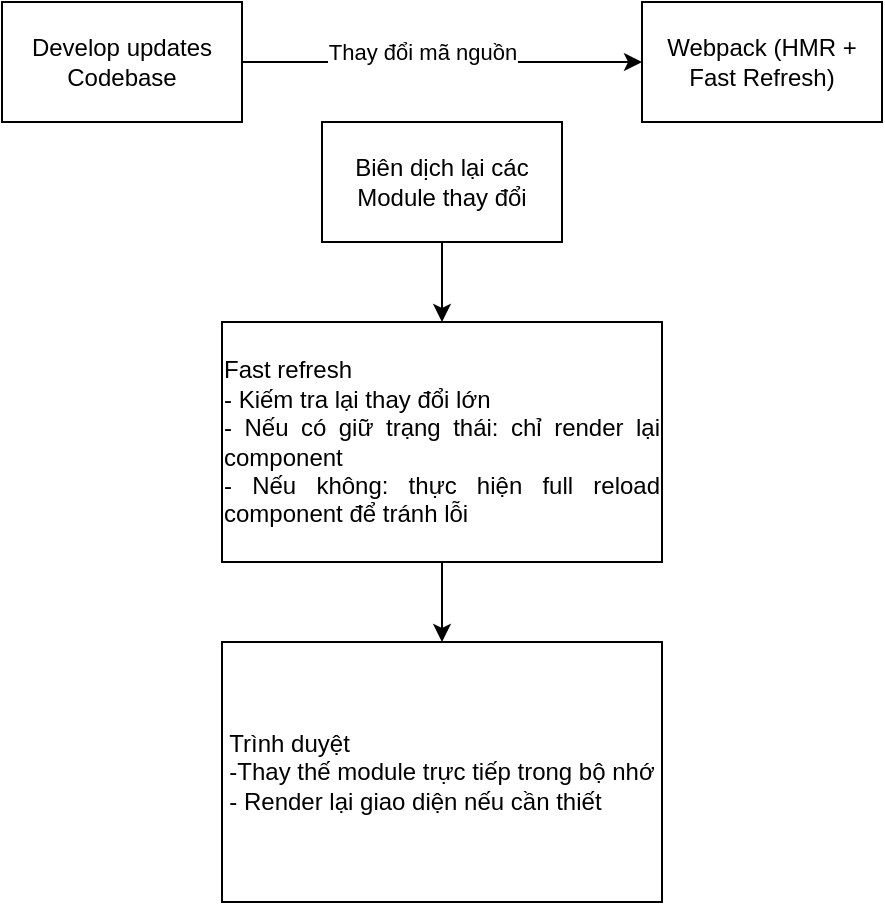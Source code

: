 <mxfile version="24.7.14">
  <diagram name="Page-1" id="2dGGcqA2xCVTAOPpcNz4">
    <mxGraphModel dx="1843" dy="796" grid="1" gridSize="10" guides="1" tooltips="1" connect="1" arrows="1" fold="1" page="1" pageScale="1" pageWidth="850" pageHeight="1100" math="0" shadow="0">
      <root>
        <mxCell id="0" />
        <mxCell id="1" parent="0" />
        <mxCell id="flTwvml4sMELpj5LfBXa-11" value="Develop updates&lt;div&gt;Codebase&lt;/div&gt;" style="rounded=0;whiteSpace=wrap;html=1;" vertex="1" parent="1">
          <mxGeometry x="240" y="240" width="120" height="60" as="geometry" />
        </mxCell>
        <mxCell id="flTwvml4sMELpj5LfBXa-12" value="Webpack (HMR + Fast Refresh)" style="rounded=0;whiteSpace=wrap;html=1;" vertex="1" parent="1">
          <mxGeometry x="560" y="240" width="120" height="60" as="geometry" />
        </mxCell>
        <mxCell id="flTwvml4sMELpj5LfBXa-14" value="" style="endArrow=classic;html=1;rounded=0;exitX=1;exitY=0.5;exitDx=0;exitDy=0;entryX=0;entryY=0.5;entryDx=0;entryDy=0;" edge="1" parent="1" source="flTwvml4sMELpj5LfBXa-11" target="flTwvml4sMELpj5LfBXa-12">
          <mxGeometry width="50" height="50" relative="1" as="geometry">
            <mxPoint x="540" y="290" as="sourcePoint" />
            <mxPoint x="590" y="240" as="targetPoint" />
          </mxGeometry>
        </mxCell>
        <mxCell id="flTwvml4sMELpj5LfBXa-15" value="Thay đổi mã nguồn" style="edgeLabel;html=1;align=center;verticalAlign=middle;resizable=0;points=[];" vertex="1" connectable="0" parent="flTwvml4sMELpj5LfBXa-14">
          <mxGeometry x="-0.104" y="5" relative="1" as="geometry">
            <mxPoint as="offset" />
          </mxGeometry>
        </mxCell>
        <mxCell id="flTwvml4sMELpj5LfBXa-16" value="Biên dịch lại các Module thay đổi" style="rounded=0;whiteSpace=wrap;html=1;" vertex="1" parent="1">
          <mxGeometry x="400" y="300" width="120" height="60" as="geometry" />
        </mxCell>
        <mxCell id="flTwvml4sMELpj5LfBXa-20" style="edgeStyle=orthogonalEdgeStyle;rounded=0;orthogonalLoop=1;jettySize=auto;html=1;exitX=0.5;exitY=1;exitDx=0;exitDy=0;" edge="1" parent="1" source="flTwvml4sMELpj5LfBXa-17" target="flTwvml4sMELpj5LfBXa-18">
          <mxGeometry relative="1" as="geometry" />
        </mxCell>
        <mxCell id="flTwvml4sMELpj5LfBXa-17" value="&lt;div style=&quot;text-align: justify;&quot;&gt;&lt;span style=&quot;background-color: initial;&quot;&gt;Fast refresh&lt;/span&gt;&lt;/div&gt;&lt;div style=&quot;text-align: justify;&quot;&gt;- Kiếm tra lại thay đổi lớn&lt;/div&gt;&lt;div style=&quot;text-align: justify;&quot;&gt;- Nếu có giữ trạng thái: chỉ render lại component&lt;/div&gt;&lt;div style=&quot;text-align: justify;&quot;&gt;- Nếu không: thực hiện full reload component để tránh lỗi&lt;/div&gt;" style="rounded=0;whiteSpace=wrap;html=1;shadow=0;" vertex="1" parent="1">
          <mxGeometry x="350" y="400" width="220" height="120" as="geometry" />
        </mxCell>
        <mxCell id="flTwvml4sMELpj5LfBXa-18" value="&lt;div style=&quot;text-align: justify;&quot;&gt;Trình duyệt&lt;/div&gt;&lt;div style=&quot;text-align: justify;&quot;&gt;-Thay thế module trực tiếp trong bộ nhớ&lt;/div&gt;&lt;div style=&quot;text-align: justify;&quot;&gt;- Render lại giao diện nếu cần thiết&lt;/div&gt;" style="rounded=0;whiteSpace=wrap;html=1;shadow=0;" vertex="1" parent="1">
          <mxGeometry x="350" y="560" width="220" height="130" as="geometry" />
        </mxCell>
        <mxCell id="flTwvml4sMELpj5LfBXa-19" value="" style="endArrow=classic;html=1;rounded=0;exitX=0.5;exitY=1;exitDx=0;exitDy=0;entryX=0.5;entryY=0;entryDx=0;entryDy=0;" edge="1" parent="1" source="flTwvml4sMELpj5LfBXa-16" target="flTwvml4sMELpj5LfBXa-17">
          <mxGeometry width="50" height="50" relative="1" as="geometry">
            <mxPoint x="390" y="520" as="sourcePoint" />
            <mxPoint x="440" y="470" as="targetPoint" />
          </mxGeometry>
        </mxCell>
      </root>
    </mxGraphModel>
  </diagram>
</mxfile>
